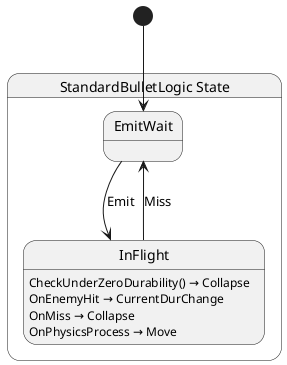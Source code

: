 @startuml StandardBulletLogic
state "StandardBulletLogic State" as EternalJourney_Bullet_Abstract_State_StandardBulletLogic_State {
  state "EmitWait" as EternalJourney_Bullet_Abstract_State_StandardBulletLogic_State_EmitWait
  state "InFlight" as EternalJourney_Bullet_Abstract_State_StandardBulletLogic_State_InFlight
}

EternalJourney_Bullet_Abstract_State_StandardBulletLogic_State_EmitWait --> EternalJourney_Bullet_Abstract_State_StandardBulletLogic_State_InFlight : Emit
EternalJourney_Bullet_Abstract_State_StandardBulletLogic_State_InFlight --> EternalJourney_Bullet_Abstract_State_StandardBulletLogic_State_EmitWait : Miss

EternalJourney_Bullet_Abstract_State_StandardBulletLogic_State_InFlight : CheckUnderZeroDurability() → Collapse
EternalJourney_Bullet_Abstract_State_StandardBulletLogic_State_InFlight : OnEnemyHit → CurrentDurChange
EternalJourney_Bullet_Abstract_State_StandardBulletLogic_State_InFlight : OnMiss → Collapse
EternalJourney_Bullet_Abstract_State_StandardBulletLogic_State_InFlight : OnPhysicsProcess → Move

[*] --> EternalJourney_Bullet_Abstract_State_StandardBulletLogic_State_EmitWait
@enduml